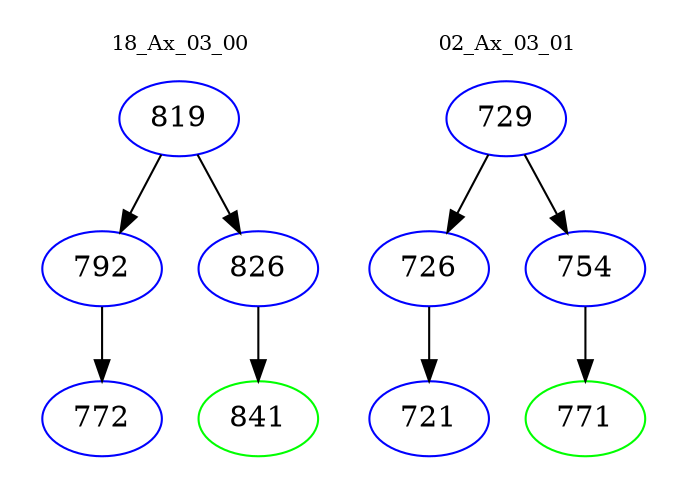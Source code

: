 digraph{
subgraph cluster_0 {
color = white
label = "18_Ax_03_00";
fontsize=10;
T0_819 [label="819", color="blue"]
T0_819 -> T0_792 [color="black"]
T0_792 [label="792", color="blue"]
T0_792 -> T0_772 [color="black"]
T0_772 [label="772", color="blue"]
T0_819 -> T0_826 [color="black"]
T0_826 [label="826", color="blue"]
T0_826 -> T0_841 [color="black"]
T0_841 [label="841", color="green"]
}
subgraph cluster_1 {
color = white
label = "02_Ax_03_01";
fontsize=10;
T1_729 [label="729", color="blue"]
T1_729 -> T1_726 [color="black"]
T1_726 [label="726", color="blue"]
T1_726 -> T1_721 [color="black"]
T1_721 [label="721", color="blue"]
T1_729 -> T1_754 [color="black"]
T1_754 [label="754", color="blue"]
T1_754 -> T1_771 [color="black"]
T1_771 [label="771", color="green"]
}
}
